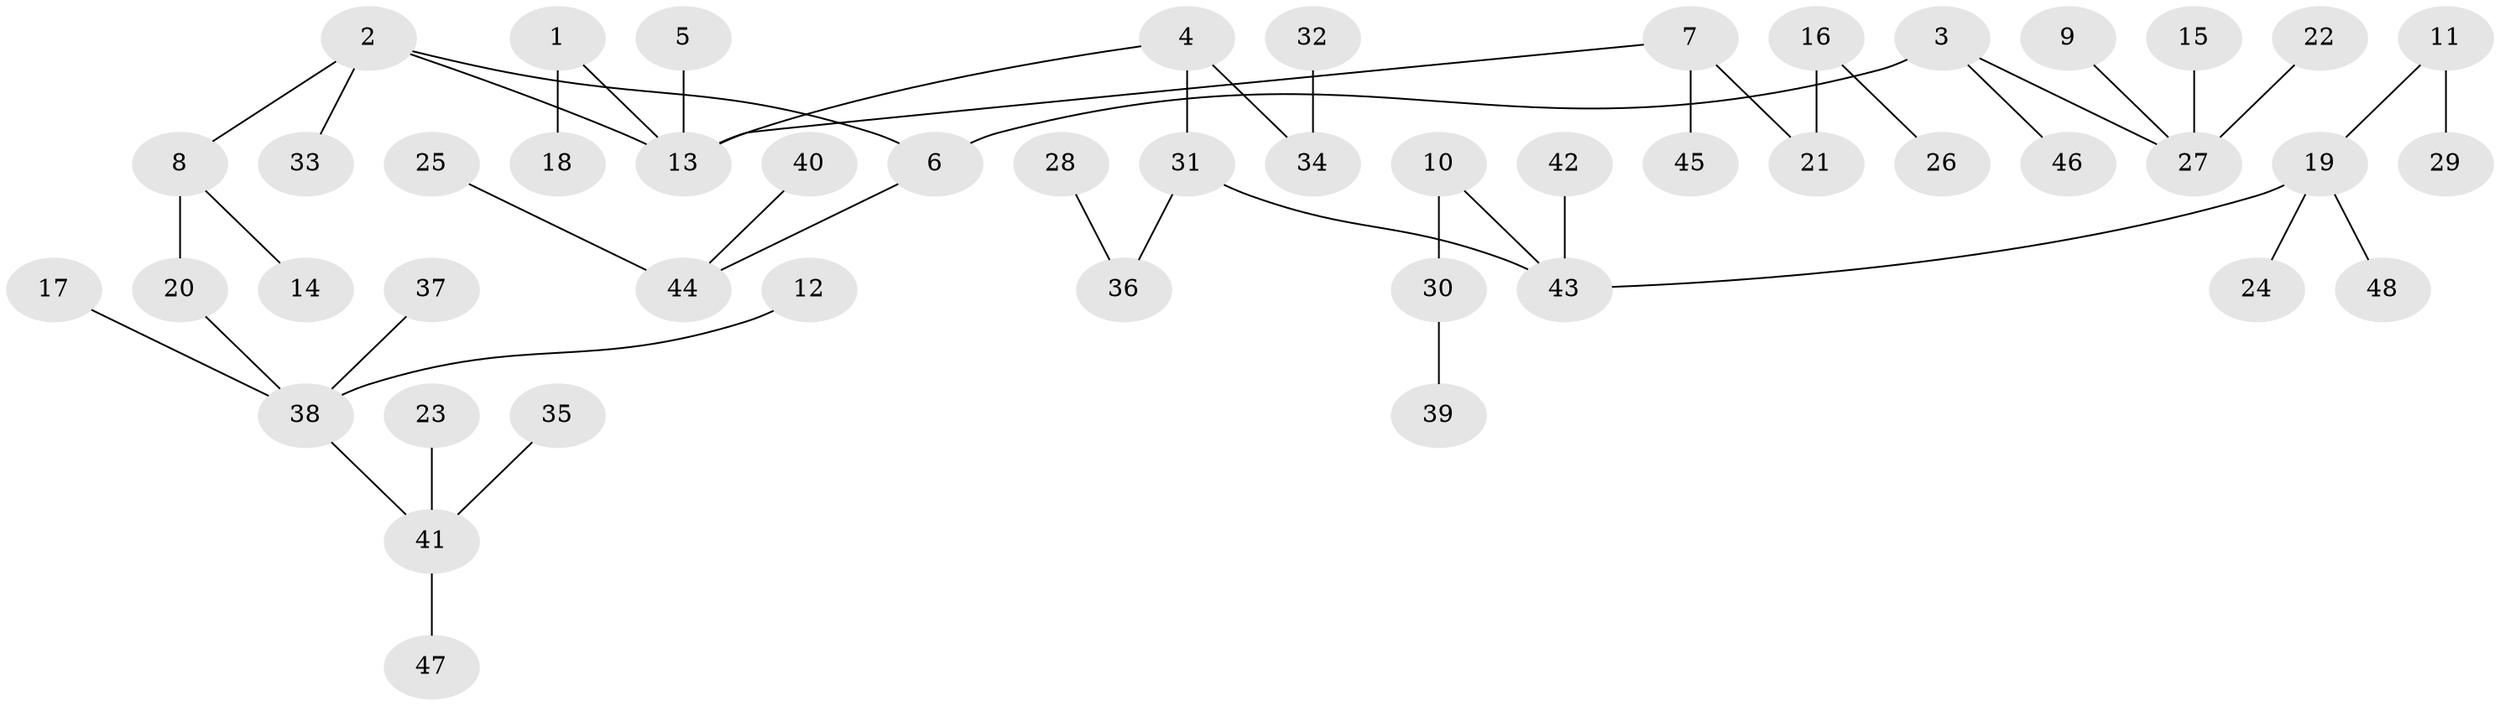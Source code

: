 // original degree distribution, {2: 0.17105263157894737, 6: 0.02631578947368421, 4: 0.09210526315789473, 3: 0.09210526315789473, 1: 0.5657894736842105, 5: 0.05263157894736842}
// Generated by graph-tools (version 1.1) at 2025/37/03/04/25 23:37:22]
// undirected, 48 vertices, 47 edges
graph export_dot {
  node [color=gray90,style=filled];
  1;
  2;
  3;
  4;
  5;
  6;
  7;
  8;
  9;
  10;
  11;
  12;
  13;
  14;
  15;
  16;
  17;
  18;
  19;
  20;
  21;
  22;
  23;
  24;
  25;
  26;
  27;
  28;
  29;
  30;
  31;
  32;
  33;
  34;
  35;
  36;
  37;
  38;
  39;
  40;
  41;
  42;
  43;
  44;
  45;
  46;
  47;
  48;
  1 -- 13 [weight=1.0];
  1 -- 18 [weight=1.0];
  2 -- 6 [weight=1.0];
  2 -- 8 [weight=1.0];
  2 -- 13 [weight=1.0];
  2 -- 33 [weight=1.0];
  3 -- 6 [weight=1.0];
  3 -- 27 [weight=1.0];
  3 -- 46 [weight=1.0];
  4 -- 13 [weight=1.0];
  4 -- 31 [weight=1.0];
  4 -- 34 [weight=1.0];
  5 -- 13 [weight=1.0];
  6 -- 44 [weight=1.0];
  7 -- 13 [weight=1.0];
  7 -- 21 [weight=1.0];
  7 -- 45 [weight=1.0];
  8 -- 14 [weight=1.0];
  8 -- 20 [weight=1.0];
  9 -- 27 [weight=1.0];
  10 -- 30 [weight=1.0];
  10 -- 43 [weight=1.0];
  11 -- 19 [weight=1.0];
  11 -- 29 [weight=1.0];
  12 -- 38 [weight=1.0];
  15 -- 27 [weight=1.0];
  16 -- 21 [weight=1.0];
  16 -- 26 [weight=1.0];
  17 -- 38 [weight=1.0];
  19 -- 24 [weight=1.0];
  19 -- 43 [weight=1.0];
  19 -- 48 [weight=1.0];
  20 -- 38 [weight=1.0];
  22 -- 27 [weight=1.0];
  23 -- 41 [weight=1.0];
  25 -- 44 [weight=1.0];
  28 -- 36 [weight=1.0];
  30 -- 39 [weight=1.0];
  31 -- 36 [weight=1.0];
  31 -- 43 [weight=1.0];
  32 -- 34 [weight=1.0];
  35 -- 41 [weight=1.0];
  37 -- 38 [weight=1.0];
  38 -- 41 [weight=1.0];
  40 -- 44 [weight=1.0];
  41 -- 47 [weight=1.0];
  42 -- 43 [weight=1.0];
}
